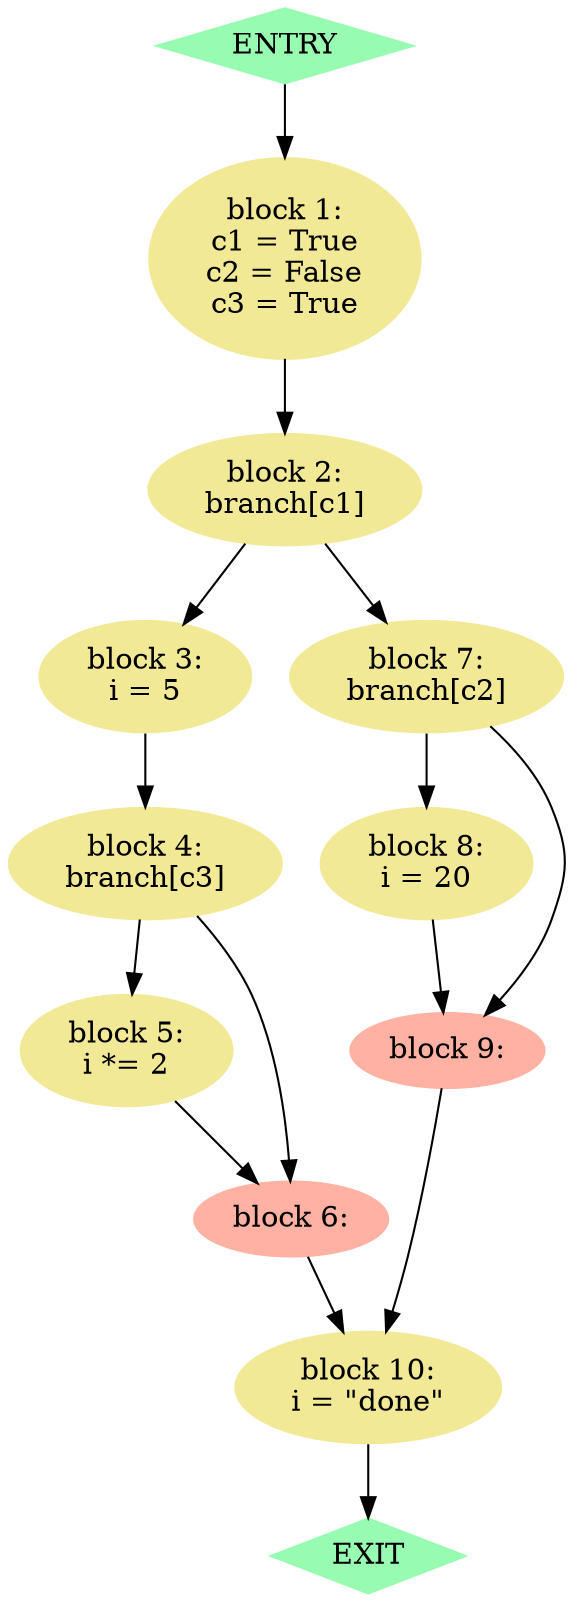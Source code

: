 // CFG
digraph {
	node [color="#97fcb2" shape=diamond style=filled]
	0 [label=ENTRY]
	node [color="#f2e996" shape=ellipse style=filled]
	1 [label="block 1:
c1 = True
c2 = False
c3 = True"]
	node [color="#f2e996" shape=ellipse style=filled]
	2 [label="block 2:
branch[c1]"]
	node [color="#f2e996" shape=ellipse style=filled]
	3 [label="block 3:
i = 5"]
	node [color="#f2e996" shape=ellipse style=filled]
	4 [label="block 4:
branch[c3]"]
	node [color="#f2e996" shape=ellipse style=filled]
	5 [label="block 5:
i *= 2"]
	node [color="#f2e996" shape=ellipse style=filled]
	node [color="#ffb1a3" shape=ellipse style=filled]
	6 [label="block 6:
"]
	node [color="#f2e996" shape=ellipse style=filled]
	7 [label="block 7:
branch[c2]"]
	node [color="#f2e996" shape=ellipse style=filled]
	8 [label="block 8:
i = 20"]
	node [color="#f2e996" shape=ellipse style=filled]
	node [color="#ffb1a3" shape=ellipse style=filled]
	9 [label="block 9:
"]
	node [color="#f2e996" shape=ellipse style=filled]
	10 [label="block 10:
i = \"done\""]
	node [color="#f2e996" shape=ellipse style=filled]
	node [color="#97fcb2" shape=diamond style=filled]
	11 [label=EXIT]
	node [color="#f2e996" shape=ellipse style=filled]
	0 -> 1
	1 -> 2
	2 -> 3
	2 -> 7
	3 -> 4
	4 -> 5
	4 -> 6
	5 -> 6
	6 -> 10
	7 -> 8
	7 -> 9
	8 -> 9
	9 -> 10
	10 -> 11
}
